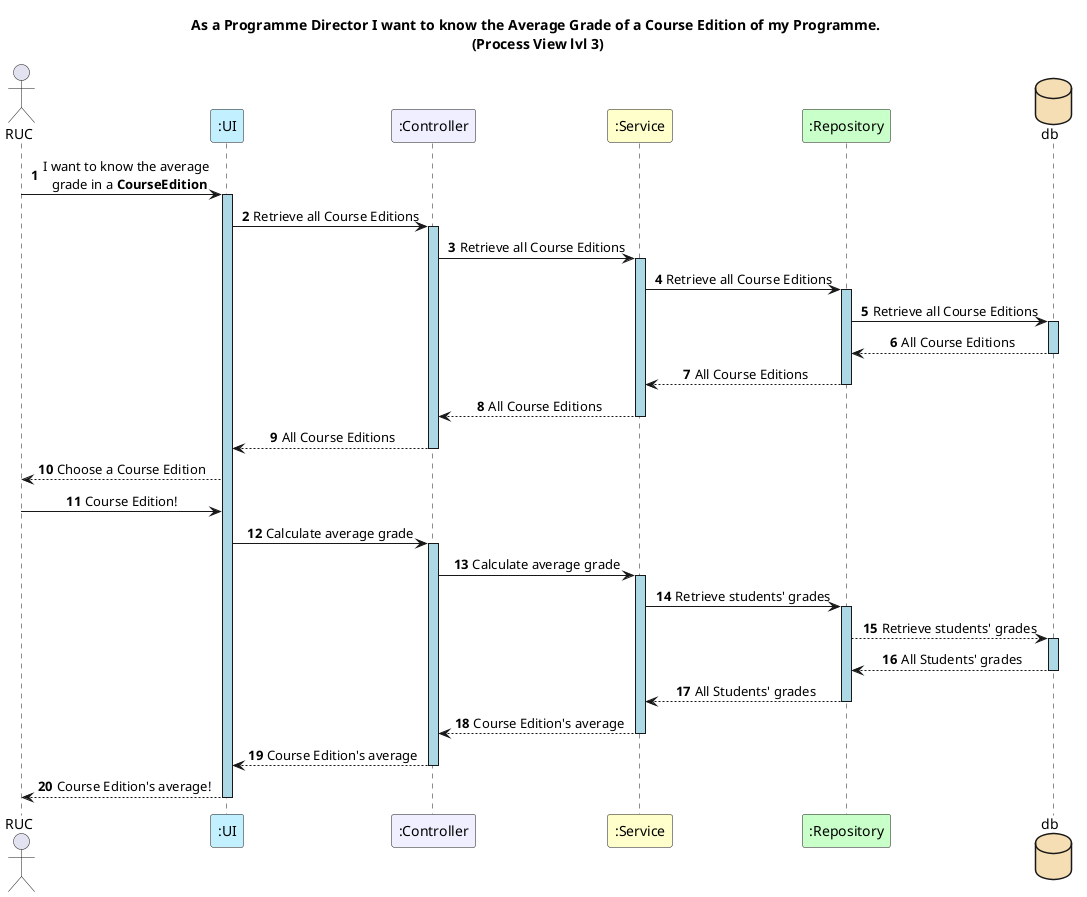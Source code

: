 @startuml

autonumber
skinparam sequenceMessageAlign center
skinparam sequenceLifeLineBackgroundColor lightblue
title As a Programme Director I want to know the Average Grade of a Course Edition of my Programme. \n(Process View lvl 3)
skinparam sequencemessagealign center

actor RUC
participant ":UI" as UI #application
participant ":Controller" as controller #motivation
participant ":Service" as service #business
participant ":Repository" as repo #technology
database db #wheat

RUC -> UI : I want to know the average \n grade in a **CourseEdition**
activate UI
UI -> controller : Retrieve all Course Editions
activate controller
controller -> service : Retrieve all Course Editions
activate service
service -> repo : Retrieve all Course Editions
activate repo
repo -> db : Retrieve all Course Editions
activate db
db --> repo : All Course Editions
deactivate db
repo --> service : All Course Editions
deactivate repo
service --> controller : All Course Editions
deactivate service
controller --> UI : All Course Editions
deactivate controller


UI --> RUC : Choose a Course Edition
RUC -> UI : Course Edition!


UI -> controller ++: Calculate average grade

controller -> service ++: Calculate average grade

service -> repo ++: Retrieve students' grades
repo --> db ++: Retrieve students' grades
db --> repo --: All Students' grades
repo --> service --: All Students' grades


service --> controller --: Course Edition's average

controller --> UI --: Course Edition's average

UI --> RUC : Course Edition's average!
deactivate UI

@enduml